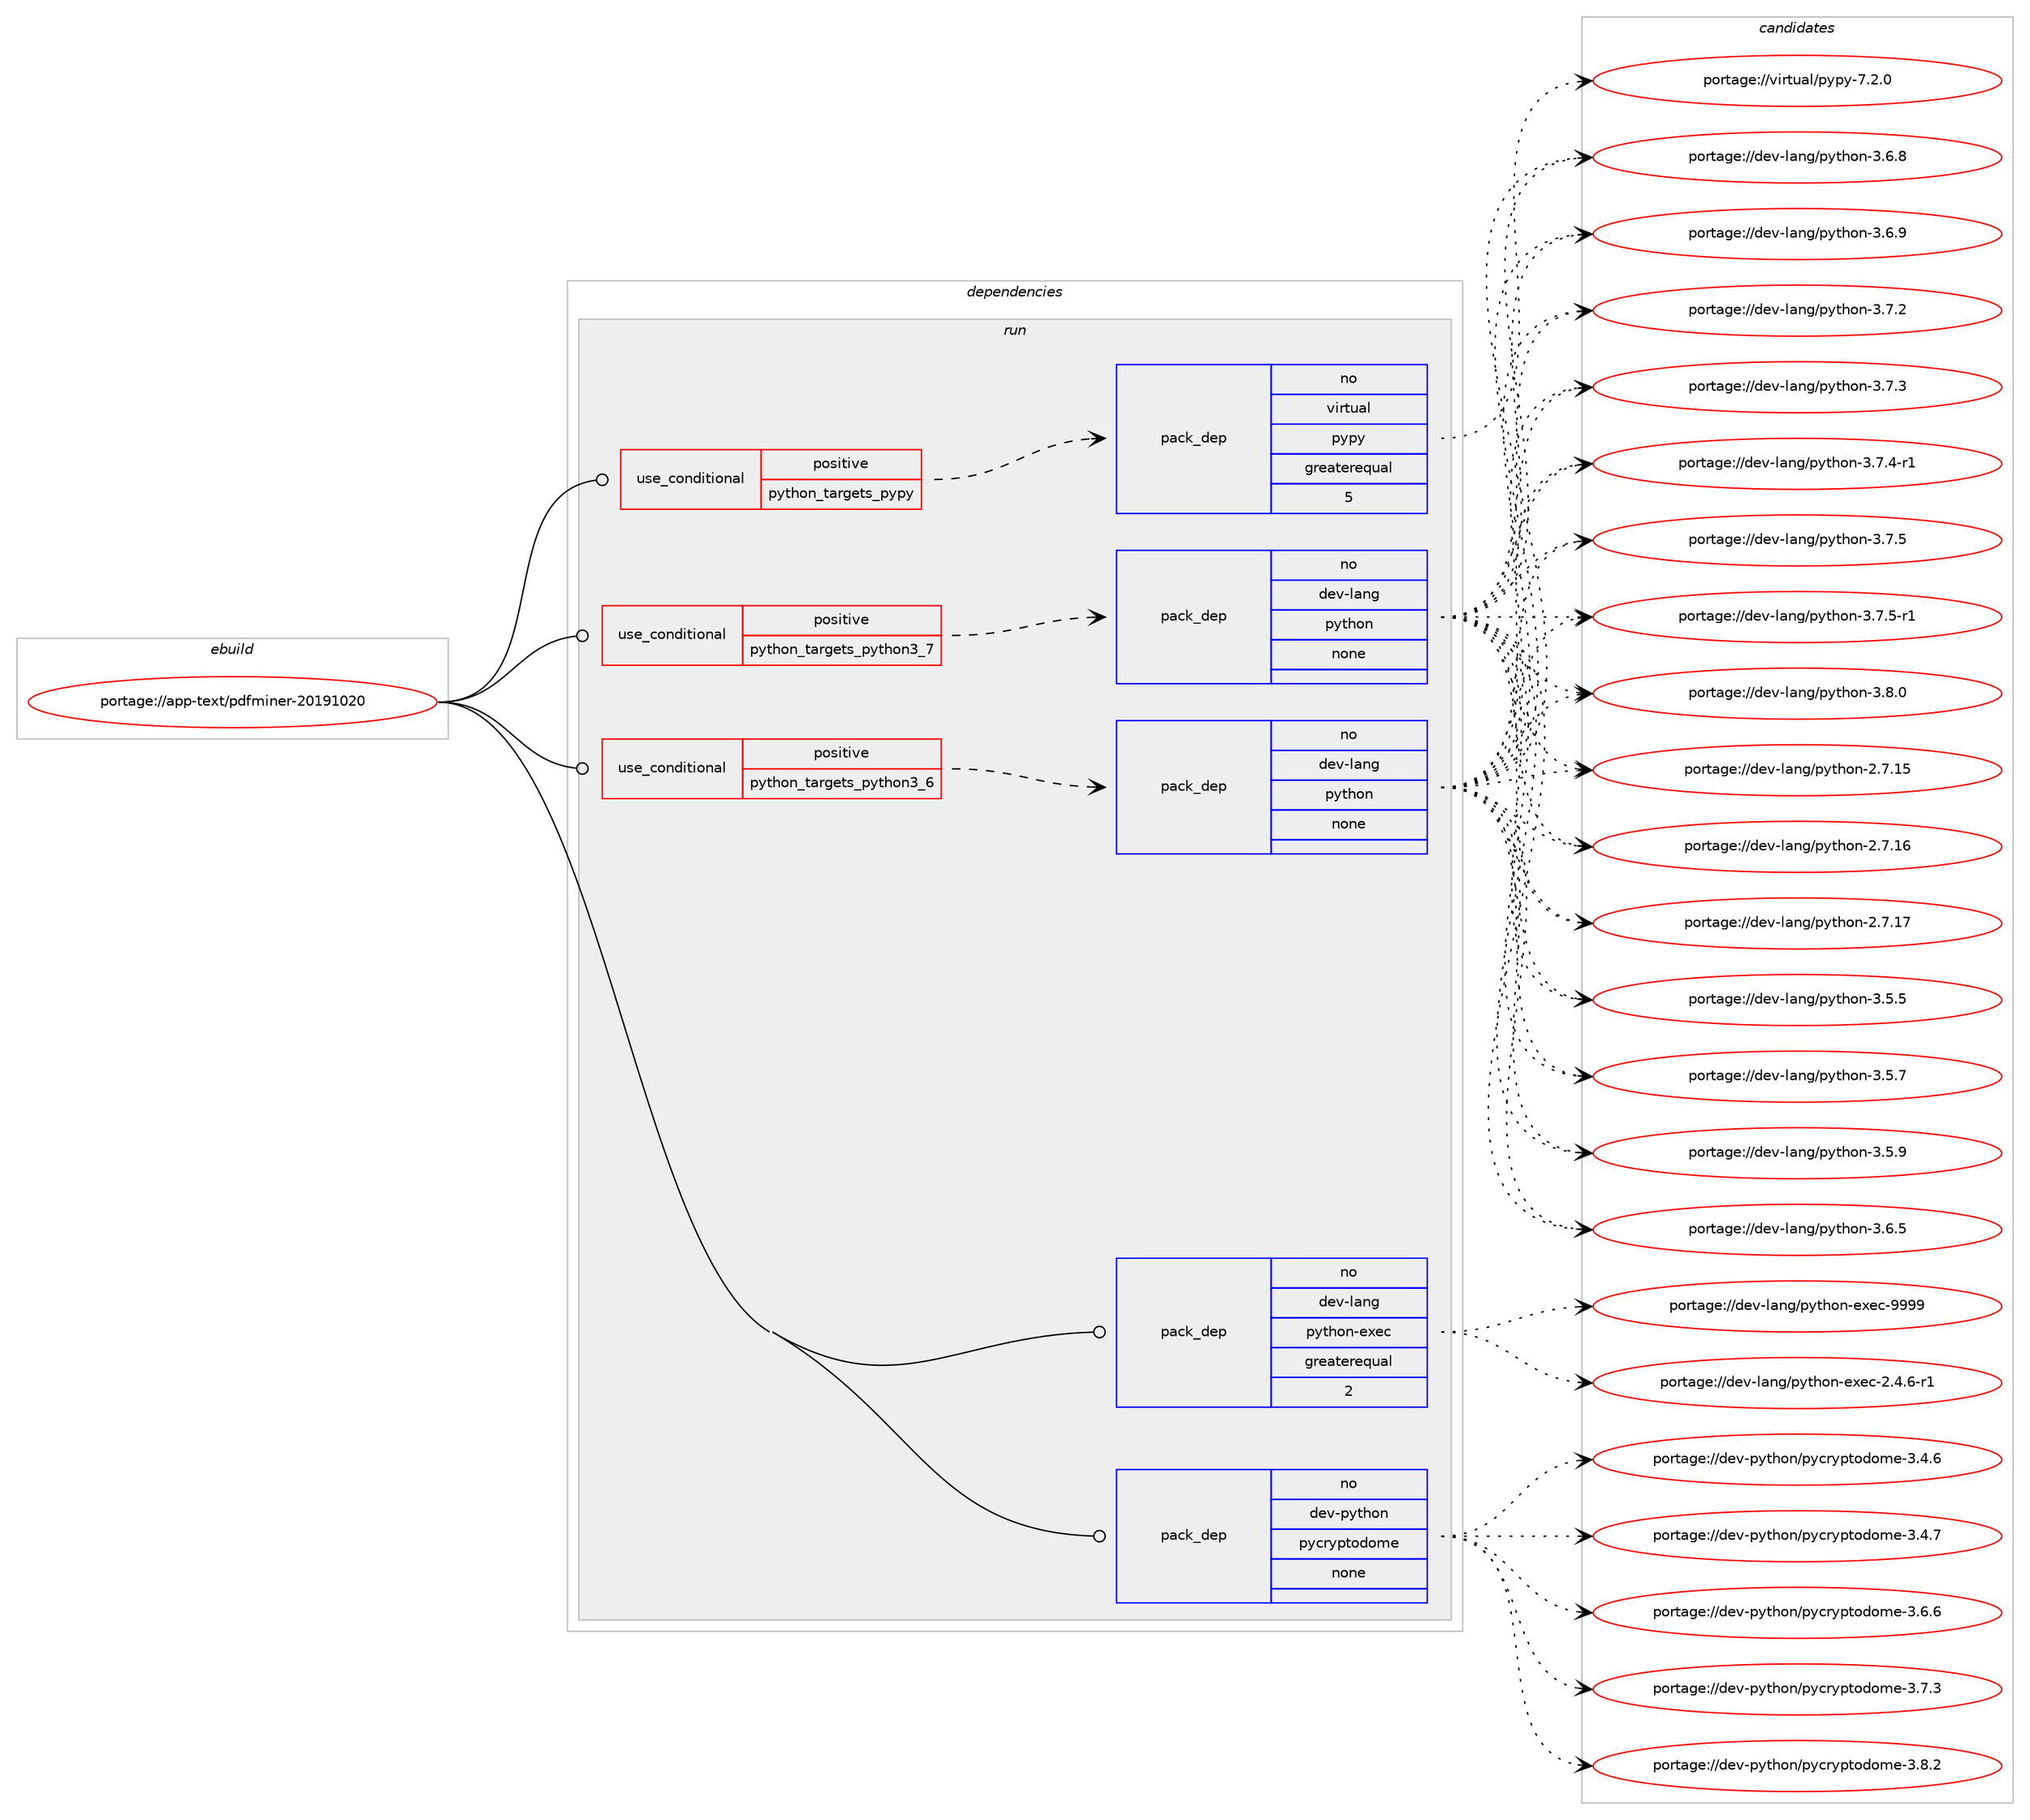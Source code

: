 digraph prolog {

# *************
# Graph options
# *************

newrank=true;
concentrate=true;
compound=true;
graph [rankdir=LR,fontname=Helvetica,fontsize=10,ranksep=1.5];#, ranksep=2.5, nodesep=0.2];
edge  [arrowhead=vee];
node  [fontname=Helvetica,fontsize=10];

# **********
# The ebuild
# **********

subgraph cluster_leftcol {
color=gray;
rank=same;
label=<<i>ebuild</i>>;
id [label="portage://app-text/pdfminer-20191020", color=red, width=4, href="../app-text/pdfminer-20191020.svg"];
}

# ****************
# The dependencies
# ****************

subgraph cluster_midcol {
color=gray;
label=<<i>dependencies</i>>;
subgraph cluster_compile {
fillcolor="#eeeeee";
style=filled;
label=<<i>compile</i>>;
}
subgraph cluster_compileandrun {
fillcolor="#eeeeee";
style=filled;
label=<<i>compile and run</i>>;
}
subgraph cluster_run {
fillcolor="#eeeeee";
style=filled;
label=<<i>run</i>>;
subgraph cond11150 {
dependency46666 [label=<<TABLE BORDER="0" CELLBORDER="1" CELLSPACING="0" CELLPADDING="4"><TR><TD ROWSPAN="3" CELLPADDING="10">use_conditional</TD></TR><TR><TD>positive</TD></TR><TR><TD>python_targets_pypy</TD></TR></TABLE>>, shape=none, color=red];
subgraph pack34703 {
dependency46667 [label=<<TABLE BORDER="0" CELLBORDER="1" CELLSPACING="0" CELLPADDING="4" WIDTH="220"><TR><TD ROWSPAN="6" CELLPADDING="30">pack_dep</TD></TR><TR><TD WIDTH="110">no</TD></TR><TR><TD>virtual</TD></TR><TR><TD>pypy</TD></TR><TR><TD>greaterequal</TD></TR><TR><TD>5</TD></TR></TABLE>>, shape=none, color=blue];
}
dependency46666:e -> dependency46667:w [weight=20,style="dashed",arrowhead="vee"];
}
id:e -> dependency46666:w [weight=20,style="solid",arrowhead="odot"];
subgraph cond11151 {
dependency46668 [label=<<TABLE BORDER="0" CELLBORDER="1" CELLSPACING="0" CELLPADDING="4"><TR><TD ROWSPAN="3" CELLPADDING="10">use_conditional</TD></TR><TR><TD>positive</TD></TR><TR><TD>python_targets_python3_6</TD></TR></TABLE>>, shape=none, color=red];
subgraph pack34704 {
dependency46669 [label=<<TABLE BORDER="0" CELLBORDER="1" CELLSPACING="0" CELLPADDING="4" WIDTH="220"><TR><TD ROWSPAN="6" CELLPADDING="30">pack_dep</TD></TR><TR><TD WIDTH="110">no</TD></TR><TR><TD>dev-lang</TD></TR><TR><TD>python</TD></TR><TR><TD>none</TD></TR><TR><TD></TD></TR></TABLE>>, shape=none, color=blue];
}
dependency46668:e -> dependency46669:w [weight=20,style="dashed",arrowhead="vee"];
}
id:e -> dependency46668:w [weight=20,style="solid",arrowhead="odot"];
subgraph cond11152 {
dependency46670 [label=<<TABLE BORDER="0" CELLBORDER="1" CELLSPACING="0" CELLPADDING="4"><TR><TD ROWSPAN="3" CELLPADDING="10">use_conditional</TD></TR><TR><TD>positive</TD></TR><TR><TD>python_targets_python3_7</TD></TR></TABLE>>, shape=none, color=red];
subgraph pack34705 {
dependency46671 [label=<<TABLE BORDER="0" CELLBORDER="1" CELLSPACING="0" CELLPADDING="4" WIDTH="220"><TR><TD ROWSPAN="6" CELLPADDING="30">pack_dep</TD></TR><TR><TD WIDTH="110">no</TD></TR><TR><TD>dev-lang</TD></TR><TR><TD>python</TD></TR><TR><TD>none</TD></TR><TR><TD></TD></TR></TABLE>>, shape=none, color=blue];
}
dependency46670:e -> dependency46671:w [weight=20,style="dashed",arrowhead="vee"];
}
id:e -> dependency46670:w [weight=20,style="solid",arrowhead="odot"];
subgraph pack34706 {
dependency46672 [label=<<TABLE BORDER="0" CELLBORDER="1" CELLSPACING="0" CELLPADDING="4" WIDTH="220"><TR><TD ROWSPAN="6" CELLPADDING="30">pack_dep</TD></TR><TR><TD WIDTH="110">no</TD></TR><TR><TD>dev-lang</TD></TR><TR><TD>python-exec</TD></TR><TR><TD>greaterequal</TD></TR><TR><TD>2</TD></TR></TABLE>>, shape=none, color=blue];
}
id:e -> dependency46672:w [weight=20,style="solid",arrowhead="odot"];
subgraph pack34707 {
dependency46673 [label=<<TABLE BORDER="0" CELLBORDER="1" CELLSPACING="0" CELLPADDING="4" WIDTH="220"><TR><TD ROWSPAN="6" CELLPADDING="30">pack_dep</TD></TR><TR><TD WIDTH="110">no</TD></TR><TR><TD>dev-python</TD></TR><TR><TD>pycryptodome</TD></TR><TR><TD>none</TD></TR><TR><TD></TD></TR></TABLE>>, shape=none, color=blue];
}
id:e -> dependency46673:w [weight=20,style="solid",arrowhead="odot"];
}
}

# **************
# The candidates
# **************

subgraph cluster_choices {
rank=same;
color=gray;
label=<<i>candidates</i>>;

subgraph choice34703 {
color=black;
nodesep=1;
choiceportage1181051141161179710847112121112121455546504648 [label="portage://virtual/pypy-7.2.0", color=red, width=4,href="../virtual/pypy-7.2.0.svg"];
dependency46667:e -> choiceportage1181051141161179710847112121112121455546504648:w [style=dotted,weight="100"];
}
subgraph choice34704 {
color=black;
nodesep=1;
choiceportage10010111845108971101034711212111610411111045504655464953 [label="portage://dev-lang/python-2.7.15", color=red, width=4,href="../dev-lang/python-2.7.15.svg"];
choiceportage10010111845108971101034711212111610411111045504655464954 [label="portage://dev-lang/python-2.7.16", color=red, width=4,href="../dev-lang/python-2.7.16.svg"];
choiceportage10010111845108971101034711212111610411111045504655464955 [label="portage://dev-lang/python-2.7.17", color=red, width=4,href="../dev-lang/python-2.7.17.svg"];
choiceportage100101118451089711010347112121116104111110455146534653 [label="portage://dev-lang/python-3.5.5", color=red, width=4,href="../dev-lang/python-3.5.5.svg"];
choiceportage100101118451089711010347112121116104111110455146534655 [label="portage://dev-lang/python-3.5.7", color=red, width=4,href="../dev-lang/python-3.5.7.svg"];
choiceportage100101118451089711010347112121116104111110455146534657 [label="portage://dev-lang/python-3.5.9", color=red, width=4,href="../dev-lang/python-3.5.9.svg"];
choiceportage100101118451089711010347112121116104111110455146544653 [label="portage://dev-lang/python-3.6.5", color=red, width=4,href="../dev-lang/python-3.6.5.svg"];
choiceportage100101118451089711010347112121116104111110455146544656 [label="portage://dev-lang/python-3.6.8", color=red, width=4,href="../dev-lang/python-3.6.8.svg"];
choiceportage100101118451089711010347112121116104111110455146544657 [label="portage://dev-lang/python-3.6.9", color=red, width=4,href="../dev-lang/python-3.6.9.svg"];
choiceportage100101118451089711010347112121116104111110455146554650 [label="portage://dev-lang/python-3.7.2", color=red, width=4,href="../dev-lang/python-3.7.2.svg"];
choiceportage100101118451089711010347112121116104111110455146554651 [label="portage://dev-lang/python-3.7.3", color=red, width=4,href="../dev-lang/python-3.7.3.svg"];
choiceportage1001011184510897110103471121211161041111104551465546524511449 [label="portage://dev-lang/python-3.7.4-r1", color=red, width=4,href="../dev-lang/python-3.7.4-r1.svg"];
choiceportage100101118451089711010347112121116104111110455146554653 [label="portage://dev-lang/python-3.7.5", color=red, width=4,href="../dev-lang/python-3.7.5.svg"];
choiceportage1001011184510897110103471121211161041111104551465546534511449 [label="portage://dev-lang/python-3.7.5-r1", color=red, width=4,href="../dev-lang/python-3.7.5-r1.svg"];
choiceportage100101118451089711010347112121116104111110455146564648 [label="portage://dev-lang/python-3.8.0", color=red, width=4,href="../dev-lang/python-3.8.0.svg"];
dependency46669:e -> choiceportage10010111845108971101034711212111610411111045504655464953:w [style=dotted,weight="100"];
dependency46669:e -> choiceportage10010111845108971101034711212111610411111045504655464954:w [style=dotted,weight="100"];
dependency46669:e -> choiceportage10010111845108971101034711212111610411111045504655464955:w [style=dotted,weight="100"];
dependency46669:e -> choiceportage100101118451089711010347112121116104111110455146534653:w [style=dotted,weight="100"];
dependency46669:e -> choiceportage100101118451089711010347112121116104111110455146534655:w [style=dotted,weight="100"];
dependency46669:e -> choiceportage100101118451089711010347112121116104111110455146534657:w [style=dotted,weight="100"];
dependency46669:e -> choiceportage100101118451089711010347112121116104111110455146544653:w [style=dotted,weight="100"];
dependency46669:e -> choiceportage100101118451089711010347112121116104111110455146544656:w [style=dotted,weight="100"];
dependency46669:e -> choiceportage100101118451089711010347112121116104111110455146544657:w [style=dotted,weight="100"];
dependency46669:e -> choiceportage100101118451089711010347112121116104111110455146554650:w [style=dotted,weight="100"];
dependency46669:e -> choiceportage100101118451089711010347112121116104111110455146554651:w [style=dotted,weight="100"];
dependency46669:e -> choiceportage1001011184510897110103471121211161041111104551465546524511449:w [style=dotted,weight="100"];
dependency46669:e -> choiceportage100101118451089711010347112121116104111110455146554653:w [style=dotted,weight="100"];
dependency46669:e -> choiceportage1001011184510897110103471121211161041111104551465546534511449:w [style=dotted,weight="100"];
dependency46669:e -> choiceportage100101118451089711010347112121116104111110455146564648:w [style=dotted,weight="100"];
}
subgraph choice34705 {
color=black;
nodesep=1;
choiceportage10010111845108971101034711212111610411111045504655464953 [label="portage://dev-lang/python-2.7.15", color=red, width=4,href="../dev-lang/python-2.7.15.svg"];
choiceportage10010111845108971101034711212111610411111045504655464954 [label="portage://dev-lang/python-2.7.16", color=red, width=4,href="../dev-lang/python-2.7.16.svg"];
choiceportage10010111845108971101034711212111610411111045504655464955 [label="portage://dev-lang/python-2.7.17", color=red, width=4,href="../dev-lang/python-2.7.17.svg"];
choiceportage100101118451089711010347112121116104111110455146534653 [label="portage://dev-lang/python-3.5.5", color=red, width=4,href="../dev-lang/python-3.5.5.svg"];
choiceportage100101118451089711010347112121116104111110455146534655 [label="portage://dev-lang/python-3.5.7", color=red, width=4,href="../dev-lang/python-3.5.7.svg"];
choiceportage100101118451089711010347112121116104111110455146534657 [label="portage://dev-lang/python-3.5.9", color=red, width=4,href="../dev-lang/python-3.5.9.svg"];
choiceportage100101118451089711010347112121116104111110455146544653 [label="portage://dev-lang/python-3.6.5", color=red, width=4,href="../dev-lang/python-3.6.5.svg"];
choiceportage100101118451089711010347112121116104111110455146544656 [label="portage://dev-lang/python-3.6.8", color=red, width=4,href="../dev-lang/python-3.6.8.svg"];
choiceportage100101118451089711010347112121116104111110455146544657 [label="portage://dev-lang/python-3.6.9", color=red, width=4,href="../dev-lang/python-3.6.9.svg"];
choiceportage100101118451089711010347112121116104111110455146554650 [label="portage://dev-lang/python-3.7.2", color=red, width=4,href="../dev-lang/python-3.7.2.svg"];
choiceportage100101118451089711010347112121116104111110455146554651 [label="portage://dev-lang/python-3.7.3", color=red, width=4,href="../dev-lang/python-3.7.3.svg"];
choiceportage1001011184510897110103471121211161041111104551465546524511449 [label="portage://dev-lang/python-3.7.4-r1", color=red, width=4,href="../dev-lang/python-3.7.4-r1.svg"];
choiceportage100101118451089711010347112121116104111110455146554653 [label="portage://dev-lang/python-3.7.5", color=red, width=4,href="../dev-lang/python-3.7.5.svg"];
choiceportage1001011184510897110103471121211161041111104551465546534511449 [label="portage://dev-lang/python-3.7.5-r1", color=red, width=4,href="../dev-lang/python-3.7.5-r1.svg"];
choiceportage100101118451089711010347112121116104111110455146564648 [label="portage://dev-lang/python-3.8.0", color=red, width=4,href="../dev-lang/python-3.8.0.svg"];
dependency46671:e -> choiceportage10010111845108971101034711212111610411111045504655464953:w [style=dotted,weight="100"];
dependency46671:e -> choiceportage10010111845108971101034711212111610411111045504655464954:w [style=dotted,weight="100"];
dependency46671:e -> choiceportage10010111845108971101034711212111610411111045504655464955:w [style=dotted,weight="100"];
dependency46671:e -> choiceportage100101118451089711010347112121116104111110455146534653:w [style=dotted,weight="100"];
dependency46671:e -> choiceportage100101118451089711010347112121116104111110455146534655:w [style=dotted,weight="100"];
dependency46671:e -> choiceportage100101118451089711010347112121116104111110455146534657:w [style=dotted,weight="100"];
dependency46671:e -> choiceportage100101118451089711010347112121116104111110455146544653:w [style=dotted,weight="100"];
dependency46671:e -> choiceportage100101118451089711010347112121116104111110455146544656:w [style=dotted,weight="100"];
dependency46671:e -> choiceportage100101118451089711010347112121116104111110455146544657:w [style=dotted,weight="100"];
dependency46671:e -> choiceportage100101118451089711010347112121116104111110455146554650:w [style=dotted,weight="100"];
dependency46671:e -> choiceportage100101118451089711010347112121116104111110455146554651:w [style=dotted,weight="100"];
dependency46671:e -> choiceportage1001011184510897110103471121211161041111104551465546524511449:w [style=dotted,weight="100"];
dependency46671:e -> choiceportage100101118451089711010347112121116104111110455146554653:w [style=dotted,weight="100"];
dependency46671:e -> choiceportage1001011184510897110103471121211161041111104551465546534511449:w [style=dotted,weight="100"];
dependency46671:e -> choiceportage100101118451089711010347112121116104111110455146564648:w [style=dotted,weight="100"];
}
subgraph choice34706 {
color=black;
nodesep=1;
choiceportage10010111845108971101034711212111610411111045101120101994550465246544511449 [label="portage://dev-lang/python-exec-2.4.6-r1", color=red, width=4,href="../dev-lang/python-exec-2.4.6-r1.svg"];
choiceportage10010111845108971101034711212111610411111045101120101994557575757 [label="portage://dev-lang/python-exec-9999", color=red, width=4,href="../dev-lang/python-exec-9999.svg"];
dependency46672:e -> choiceportage10010111845108971101034711212111610411111045101120101994550465246544511449:w [style=dotted,weight="100"];
dependency46672:e -> choiceportage10010111845108971101034711212111610411111045101120101994557575757:w [style=dotted,weight="100"];
}
subgraph choice34707 {
color=black;
nodesep=1;
choiceportage100101118451121211161041111104711212199114121112116111100111109101455146524654 [label="portage://dev-python/pycryptodome-3.4.6", color=red, width=4,href="../dev-python/pycryptodome-3.4.6.svg"];
choiceportage100101118451121211161041111104711212199114121112116111100111109101455146524655 [label="portage://dev-python/pycryptodome-3.4.7", color=red, width=4,href="../dev-python/pycryptodome-3.4.7.svg"];
choiceportage100101118451121211161041111104711212199114121112116111100111109101455146544654 [label="portage://dev-python/pycryptodome-3.6.6", color=red, width=4,href="../dev-python/pycryptodome-3.6.6.svg"];
choiceportage100101118451121211161041111104711212199114121112116111100111109101455146554651 [label="portage://dev-python/pycryptodome-3.7.3", color=red, width=4,href="../dev-python/pycryptodome-3.7.3.svg"];
choiceportage100101118451121211161041111104711212199114121112116111100111109101455146564650 [label="portage://dev-python/pycryptodome-3.8.2", color=red, width=4,href="../dev-python/pycryptodome-3.8.2.svg"];
dependency46673:e -> choiceportage100101118451121211161041111104711212199114121112116111100111109101455146524654:w [style=dotted,weight="100"];
dependency46673:e -> choiceportage100101118451121211161041111104711212199114121112116111100111109101455146524655:w [style=dotted,weight="100"];
dependency46673:e -> choiceportage100101118451121211161041111104711212199114121112116111100111109101455146544654:w [style=dotted,weight="100"];
dependency46673:e -> choiceportage100101118451121211161041111104711212199114121112116111100111109101455146554651:w [style=dotted,weight="100"];
dependency46673:e -> choiceportage100101118451121211161041111104711212199114121112116111100111109101455146564650:w [style=dotted,weight="100"];
}
}

}
